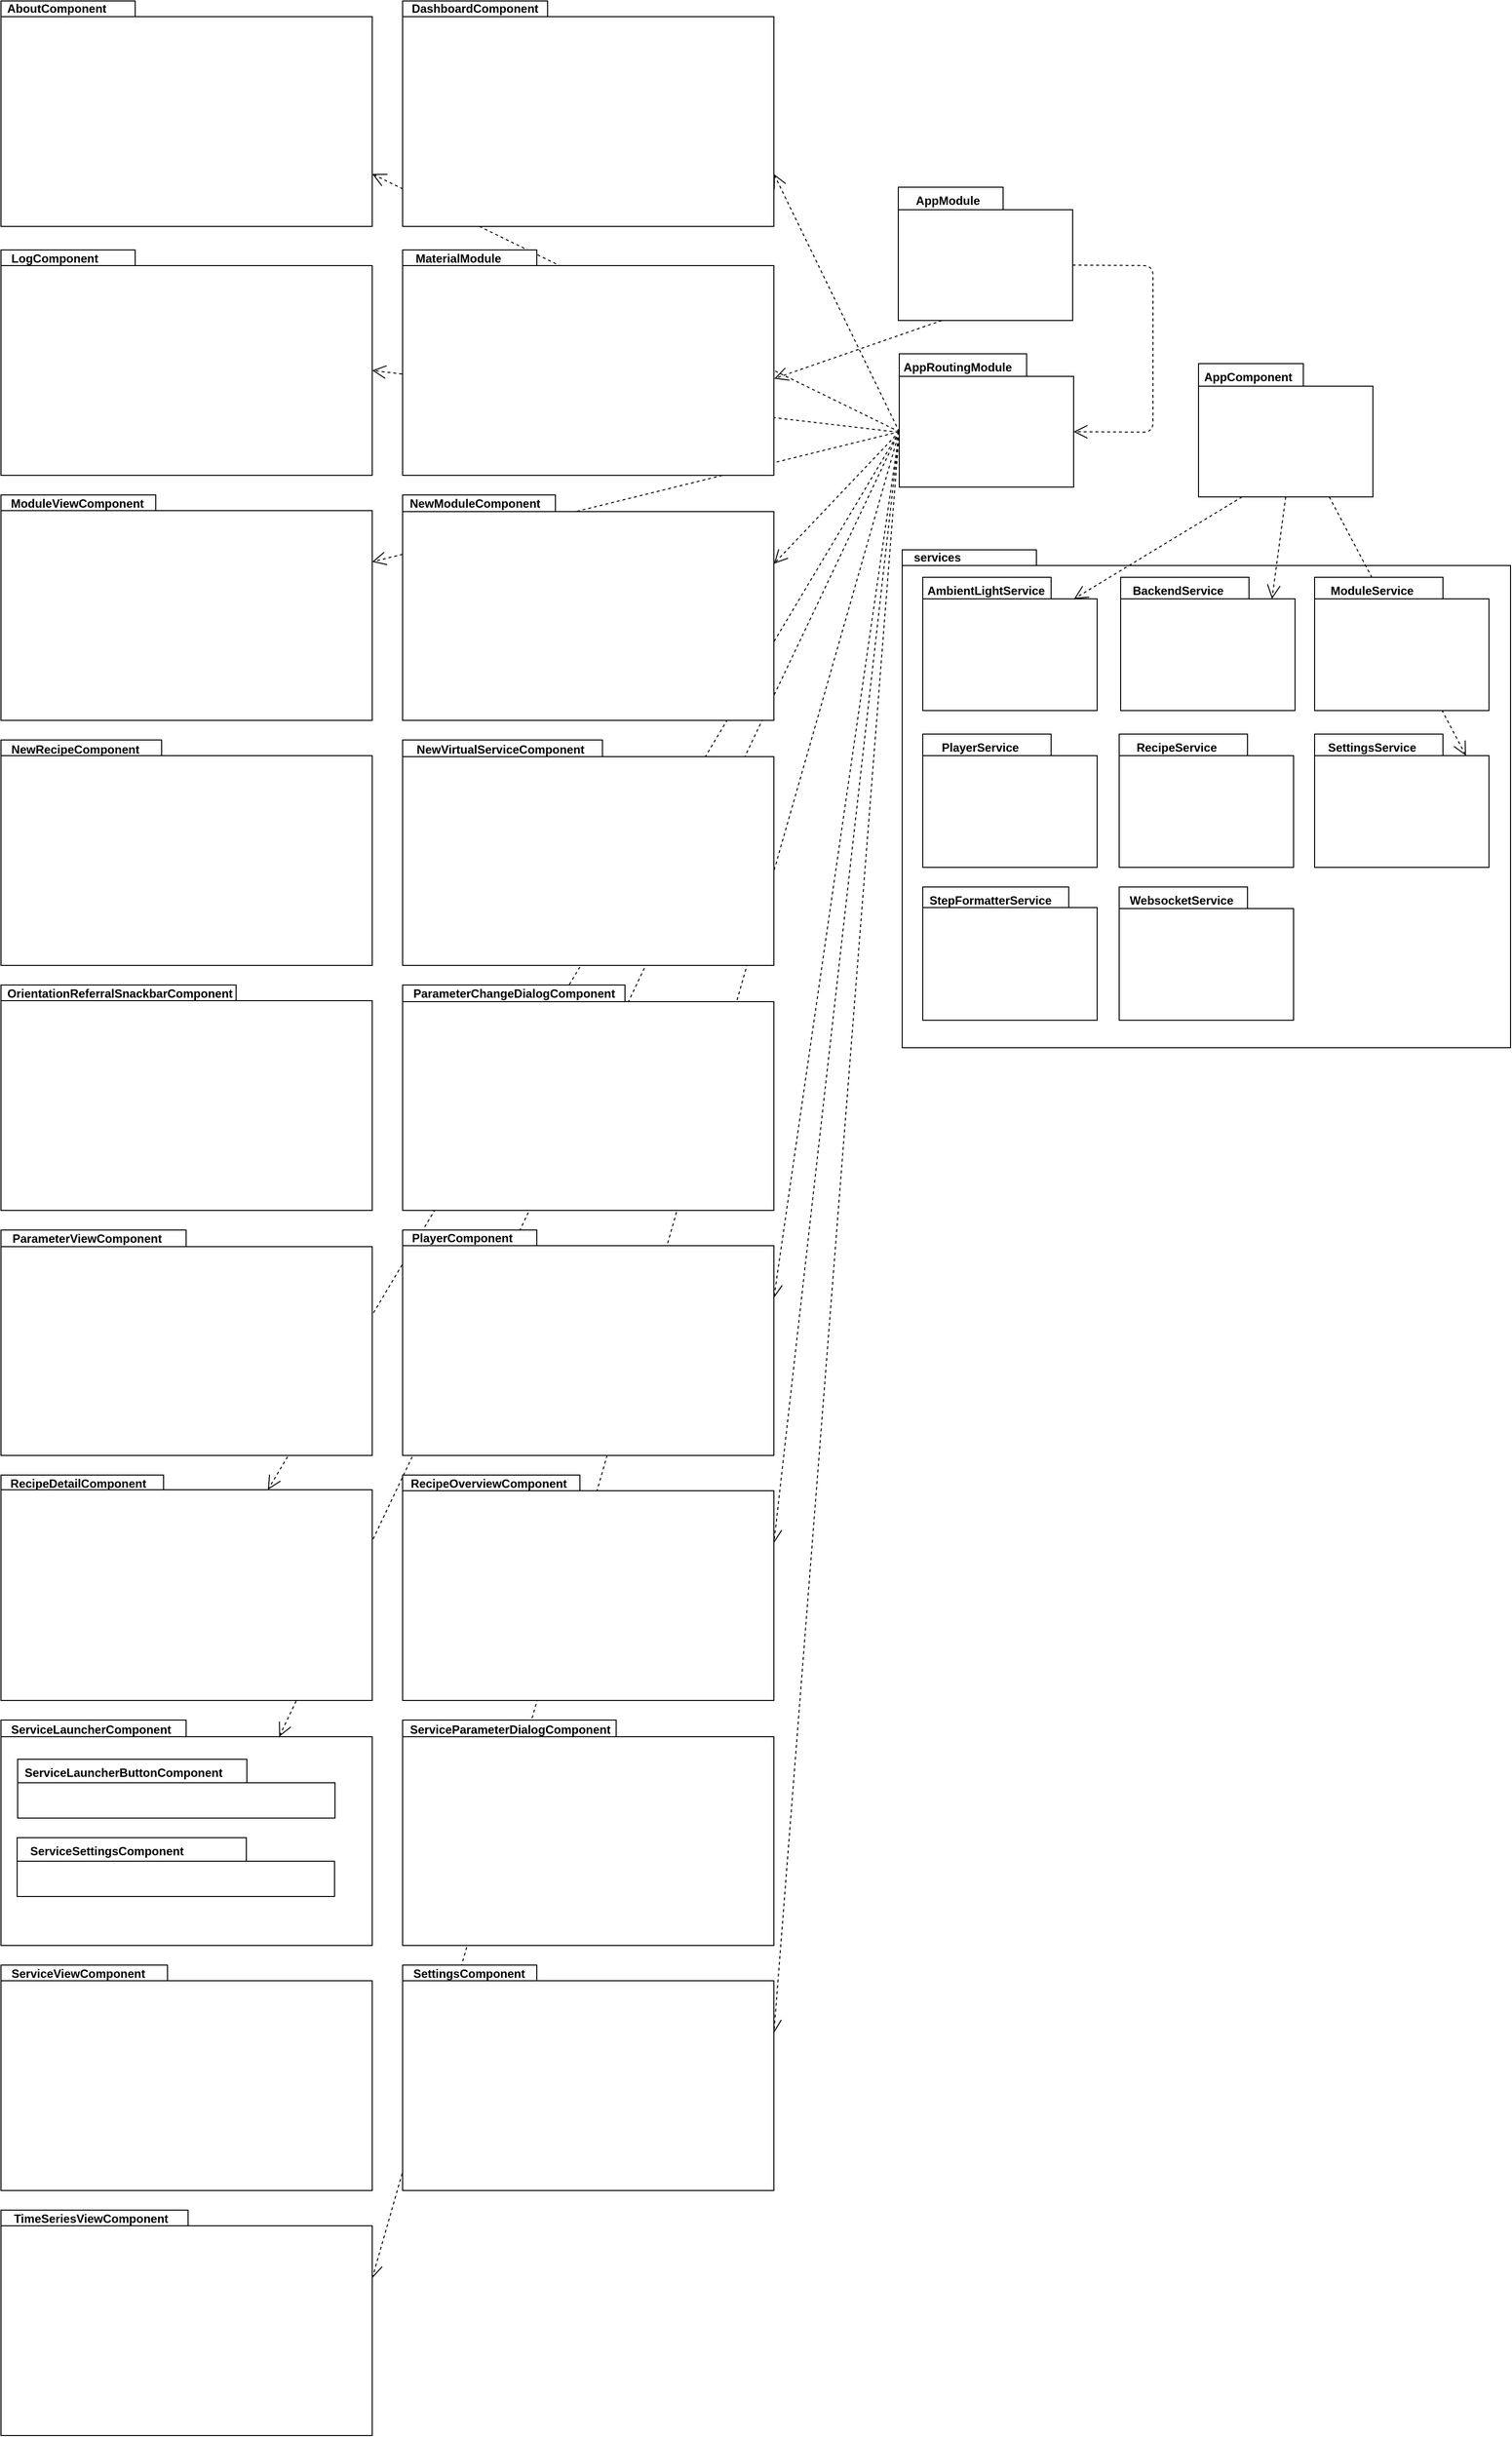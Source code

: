 <mxfile version="12.2.2" type="device" pages="1"><diagram id="70Q-s4M19YH77vM1JuTz" name="Page-1"><mxGraphModel dx="3050" dy="3686" grid="1" gridSize="10" guides="1" tooltips="1" connect="1" arrows="1" fold="1" page="1" pageScale="1" pageWidth="827" pageHeight="1169" math="0" shadow="0"><root><mxCell id="0"/><mxCell id="1" parent="0"/><mxCell id="5Q6smC1-T5hlt5Sa0e4j-5" value="" style="group" vertex="1" connectable="0" parent="1"><mxGeometry x="2066.5" y="-500" width="178" height="136" as="geometry"/></mxCell><mxCell id="5Q6smC1-T5hlt5Sa0e4j-3" value="" style="shape=folder;fontStyle=1;spacingTop=10;tabWidth=107;tabHeight=23;tabPosition=left;html=1;" vertex="1" parent="5Q6smC1-T5hlt5Sa0e4j-5"><mxGeometry width="178" height="136" as="geometry"/></mxCell><mxCell id="5Q6smC1-T5hlt5Sa0e4j-4" value="AppComponent" style="text;align=center;fontStyle=1;verticalAlign=middle;spacingLeft=3;spacingRight=3;strokeColor=none;rotatable=0;points=[[0,0.5],[1,0.5]];portConstraint=eastwest;" vertex="1" parent="5Q6smC1-T5hlt5Sa0e4j-5"><mxGeometry x="30.944" width="39.556" height="26" as="geometry"/></mxCell><mxCell id="5Q6smC1-T5hlt5Sa0e4j-6" value="" style="group" vertex="1" connectable="0" parent="1"><mxGeometry x="1760" y="-680" width="178" height="136" as="geometry"/></mxCell><mxCell id="5Q6smC1-T5hlt5Sa0e4j-7" value="" style="shape=folder;fontStyle=1;spacingTop=10;tabWidth=107;tabHeight=23;tabPosition=left;html=1;" vertex="1" parent="5Q6smC1-T5hlt5Sa0e4j-6"><mxGeometry width="178" height="136" as="geometry"/></mxCell><mxCell id="5Q6smC1-T5hlt5Sa0e4j-8" value="AppModule" style="text;align=center;fontStyle=1;verticalAlign=middle;spacingLeft=3;spacingRight=3;strokeColor=none;rotatable=0;points=[[0,0.5],[1,0.5]];portConstraint=eastwest;" vertex="1" parent="5Q6smC1-T5hlt5Sa0e4j-6"><mxGeometry x="30.944" width="39.556" height="26" as="geometry"/></mxCell><mxCell id="5Q6smC1-T5hlt5Sa0e4j-9" value="" style="shape=folder;fontStyle=1;spacingTop=10;tabWidth=130;tabHeight=23;tabPosition=left;html=1;" vertex="1" parent="1"><mxGeometry x="1761" y="-510" width="178" height="136" as="geometry"/></mxCell><mxCell id="5Q6smC1-T5hlt5Sa0e4j-10" value="AppRoutingModule" style="text;align=center;fontStyle=1;verticalAlign=middle;spacingLeft=3;spacingRight=3;strokeColor=none;rotatable=0;points=[[0,0.5],[1,0.5]];portConstraint=eastwest;" vertex="1" parent="1"><mxGeometry x="1800.944" y="-510" width="39.556" height="26" as="geometry"/></mxCell><mxCell id="5Q6smC1-T5hlt5Sa0e4j-1" value="" style="shape=folder;fontStyle=1;spacingTop=10;tabWidth=137;tabHeight=16;tabPosition=left;html=1;" vertex="1" parent="1"><mxGeometry x="1764" y="-310" width="621" height="508" as="geometry"/></mxCell><mxCell id="5Q6smC1-T5hlt5Sa0e4j-2" value="services" style="text;align=center;fontStyle=1;verticalAlign=middle;spacingLeft=3;spacingRight=3;strokeColor=none;rotatable=0;points=[[0,0.5],[1,0.5]];portConstraint=eastwest;" vertex="1" parent="1"><mxGeometry x="1760" y="-308" width="80" height="10" as="geometry"/></mxCell><mxCell id="5Q6smC1-T5hlt5Sa0e4j-51" value="" style="group" vertex="1" connectable="0" parent="1"><mxGeometry x="1785" y="-282" width="178" height="136" as="geometry"/></mxCell><mxCell id="5Q6smC1-T5hlt5Sa0e4j-52" value="" style="shape=folder;fontStyle=1;spacingTop=10;tabWidth=131;tabHeight=22;tabPosition=left;html=1;" vertex="1" parent="5Q6smC1-T5hlt5Sa0e4j-51"><mxGeometry width="178" height="136" as="geometry"/></mxCell><mxCell id="5Q6smC1-T5hlt5Sa0e4j-53" value="AmbientLightService" style="text;align=center;fontStyle=1;verticalAlign=middle;spacingLeft=3;spacingRight=3;strokeColor=none;rotatable=0;points=[[0,0.5],[1,0.5]];portConstraint=eastwest;" vertex="1" parent="5Q6smC1-T5hlt5Sa0e4j-51"><mxGeometry x="44.944" width="39.556" height="26" as="geometry"/></mxCell><mxCell id="5Q6smC1-T5hlt5Sa0e4j-54" value="" style="shape=folder;fontStyle=1;spacingTop=10;tabWidth=131;tabHeight=22;tabPosition=left;html=1;" vertex="1" parent="1"><mxGeometry x="1987" y="-282" width="178" height="136" as="geometry"/></mxCell><mxCell id="5Q6smC1-T5hlt5Sa0e4j-55" value="BackendService" style="text;align=center;fontStyle=1;verticalAlign=middle;spacingLeft=3;spacingRight=3;strokeColor=none;rotatable=0;points=[[0,0.5],[1,0.5]];portConstraint=eastwest;" vertex="1" parent="1"><mxGeometry x="2025.944" y="-282" width="39.556" height="26" as="geometry"/></mxCell><mxCell id="5Q6smC1-T5hlt5Sa0e4j-58" value="" style="shape=folder;fontStyle=1;spacingTop=10;tabWidth=131;tabHeight=22;tabPosition=left;html=1;" vertex="1" parent="1"><mxGeometry x="1785" y="-122" width="178" height="136" as="geometry"/></mxCell><mxCell id="5Q6smC1-T5hlt5Sa0e4j-59" value="PlayerService" style="text;align=center;fontStyle=1;verticalAlign=middle;spacingLeft=3;spacingRight=3;strokeColor=none;rotatable=0;points=[[0,0.5],[1,0.5]];portConstraint=eastwest;" vertex="1" parent="1"><mxGeometry x="1823.944" y="-122" width="39.556" height="26" as="geometry"/></mxCell><mxCell id="5Q6smC1-T5hlt5Sa0e4j-60" value="" style="shape=folder;fontStyle=1;spacingTop=10;tabWidth=131;tabHeight=22;tabPosition=left;html=1;" vertex="1" parent="1"><mxGeometry x="1985.5" y="-122" width="178" height="136" as="geometry"/></mxCell><mxCell id="5Q6smC1-T5hlt5Sa0e4j-61" value="RecipeService" style="text;align=center;fontStyle=1;verticalAlign=middle;spacingLeft=3;spacingRight=3;strokeColor=none;rotatable=0;points=[[0,0.5],[1,0.5]];portConstraint=eastwest;" vertex="1" parent="1"><mxGeometry x="2024.444" y="-122" width="39.556" height="26" as="geometry"/></mxCell><mxCell id="5Q6smC1-T5hlt5Sa0e4j-62" value="" style="shape=folder;fontStyle=1;spacingTop=10;tabWidth=131;tabHeight=22;tabPosition=left;html=1;" vertex="1" parent="1"><mxGeometry x="2185" y="-122" width="178" height="136" as="geometry"/></mxCell><mxCell id="5Q6smC1-T5hlt5Sa0e4j-63" value="SettingsService" style="text;align=center;fontStyle=1;verticalAlign=middle;spacingLeft=3;spacingRight=3;strokeColor=none;rotatable=0;points=[[0,0.5],[1,0.5]];portConstraint=eastwest;" vertex="1" parent="1"><mxGeometry x="2223.944" y="-122" width="39.556" height="26" as="geometry"/></mxCell><mxCell id="5Q6smC1-T5hlt5Sa0e4j-64" value="" style="shape=folder;fontStyle=1;spacingTop=10;tabWidth=149;tabHeight=21;tabPosition=left;html=1;" vertex="1" parent="1"><mxGeometry x="1785" y="34" width="178" height="136" as="geometry"/></mxCell><mxCell id="5Q6smC1-T5hlt5Sa0e4j-65" value="StepFormatterService" style="text;align=center;fontStyle=1;verticalAlign=middle;spacingLeft=3;spacingRight=3;strokeColor=none;rotatable=0;points=[[0,0.5],[1,0.5]];portConstraint=eastwest;" vertex="1" parent="1"><mxGeometry x="1834.444" y="34" width="39.556" height="26" as="geometry"/></mxCell><mxCell id="5Q6smC1-T5hlt5Sa0e4j-66" value="" style="shape=folder;fontStyle=1;spacingTop=10;tabWidth=131;tabHeight=22;tabPosition=left;html=1;" vertex="1" parent="1"><mxGeometry x="1985.5" y="34" width="178" height="136" as="geometry"/></mxCell><mxCell id="5Q6smC1-T5hlt5Sa0e4j-67" value="WebsocketService" style="text;align=center;fontStyle=1;verticalAlign=middle;spacingLeft=3;spacingRight=3;strokeColor=none;rotatable=0;points=[[0,0.5],[1,0.5]];portConstraint=eastwest;" vertex="1" parent="1"><mxGeometry x="2029.444" y="34" width="39.556" height="26" as="geometry"/></mxCell><mxCell id="5Q6smC1-T5hlt5Sa0e4j-77" value="" style="endArrow=open;endSize=12;dashed=1;html=1;entryX=0;entryY=0;entryDx=178;entryDy=79.5;entryPerimeter=0;exitX=0;exitY=0;exitDx=178;exitDy=79.5;exitPerimeter=0;" edge="1" parent="1" source="5Q6smC1-T5hlt5Sa0e4j-7" target="5Q6smC1-T5hlt5Sa0e4j-9"><mxGeometry width="160" relative="1" as="geometry"><mxPoint x="2070" y="-620" as="sourcePoint"/><mxPoint x="2230" y="-620" as="targetPoint"/><Array as="points"><mxPoint x="2020" y="-600"/><mxPoint x="2020" y="-430"/></Array></mxGeometry></mxCell><mxCell id="5Q6smC1-T5hlt5Sa0e4j-78" value="" style="endArrow=open;endSize=12;dashed=1;html=1;entryX=1.001;entryY=0.571;entryDx=0;entryDy=0;entryPerimeter=0;exitX=0.25;exitY=1;exitDx=0;exitDy=0;exitPerimeter=0;" edge="1" parent="1" source="5Q6smC1-T5hlt5Sa0e4j-7" target="5Q6smC1-T5hlt5Sa0e4j-25"><mxGeometry width="160" relative="1" as="geometry"><mxPoint x="1948" y="-590.5" as="sourcePoint"/><mxPoint x="1949" y="-420.5" as="targetPoint"/><Array as="points"/></mxGeometry></mxCell><mxCell id="5Q6smC1-T5hlt5Sa0e4j-79" value="" style="endArrow=open;endSize=12;dashed=1;html=1;entryX=0;entryY=0;entryDx=154.5;entryDy=22;entryPerimeter=0;exitX=0.25;exitY=1;exitDx=0;exitDy=0;exitPerimeter=0;" edge="1" parent="1" source="5Q6smC1-T5hlt5Sa0e4j-3" target="5Q6smC1-T5hlt5Sa0e4j-52"><mxGeometry width="160" relative="1" as="geometry"><mxPoint x="1860" y="-710" as="sourcePoint"/><mxPoint x="1643.379" y="-474.67" as="targetPoint"/><Array as="points"/></mxGeometry></mxCell><mxCell id="5Q6smC1-T5hlt5Sa0e4j-80" value="" style="endArrow=open;endSize=12;dashed=1;html=1;entryX=0;entryY=0;entryDx=154.5;entryDy=22;entryPerimeter=0;exitX=0.5;exitY=1;exitDx=0;exitDy=0;exitPerimeter=0;" edge="1" parent="1" source="5Q6smC1-T5hlt5Sa0e4j-3" target="5Q6smC1-T5hlt5Sa0e4j-54"><mxGeometry width="160" relative="1" as="geometry"><mxPoint x="2121" y="-354" as="sourcePoint"/><mxPoint x="1949.5" y="-250" as="targetPoint"/><Array as="points"/></mxGeometry></mxCell><mxCell id="5Q6smC1-T5hlt5Sa0e4j-81" value="" style="endArrow=open;endSize=12;dashed=1;html=1;entryX=0;entryY=0;entryDx=154.5;entryDy=22;entryPerimeter=0;exitX=0.75;exitY=1;exitDx=0;exitDy=0;exitPerimeter=0;" edge="1" parent="1" source="5Q6smC1-T5hlt5Sa0e4j-3" target="5Q6smC1-T5hlt5Sa0e4j-62"><mxGeometry width="160" relative="1" as="geometry"><mxPoint x="2131" y="-344" as="sourcePoint"/><mxPoint x="1959.5" y="-240" as="targetPoint"/><Array as="points"/></mxGeometry></mxCell><mxCell id="5Q6smC1-T5hlt5Sa0e4j-56" value="" style="shape=folder;fontStyle=1;spacingTop=10;tabWidth=131;tabHeight=22;tabPosition=left;html=1;" vertex="1" parent="1"><mxGeometry x="2185" y="-282" width="178" height="136" as="geometry"/></mxCell><mxCell id="5Q6smC1-T5hlt5Sa0e4j-57" value="ModuleService" style="text;align=center;fontStyle=1;verticalAlign=middle;spacingLeft=3;spacingRight=3;strokeColor=none;rotatable=0;points=[[0,0.5],[1,0.5]];portConstraint=eastwest;" vertex="1" parent="1"><mxGeometry x="2223.944" y="-282" width="39.556" height="26" as="geometry"/></mxCell><mxCell id="5Q6smC1-T5hlt5Sa0e4j-82" value="" style="endArrow=open;endSize=12;dashed=1;html=1;entryX=0;entryY=0;entryDx=379.0;entryDy=176.5;entryPerimeter=0;exitX=0;exitY=0;exitDx=0;exitDy=79.5;exitPerimeter=0;" edge="1" parent="1" source="5Q6smC1-T5hlt5Sa0e4j-9" target="5Q6smC1-T5hlt5Sa0e4j-23"><mxGeometry width="160" relative="1" as="geometry"><mxPoint x="2121" y="-354" as="sourcePoint"/><mxPoint x="1949.5" y="-250" as="targetPoint"/><Array as="points"/></mxGeometry></mxCell><mxCell id="5Q6smC1-T5hlt5Sa0e4j-83" value="" style="endArrow=open;endSize=12;dashed=1;html=1;exitX=0;exitY=0;exitDx=0;exitDy=79.5;exitPerimeter=0;" edge="1" parent="1" source="5Q6smC1-T5hlt5Sa0e4j-9" target="5Q6smC1-T5hlt5Sa0e4j-17"><mxGeometry width="160" relative="1" as="geometry"><mxPoint x="1700" y="-410" as="sourcePoint"/><mxPoint x="1643" y="-683.5" as="targetPoint"/><Array as="points"/></mxGeometry></mxCell><mxCell id="5Q6smC1-T5hlt5Sa0e4j-84" value="" style="endArrow=open;endSize=12;dashed=1;html=1;exitX=0;exitY=0;exitDx=0;exitDy=79.5;exitPerimeter=0;entryX=0;entryY=0;entryDx=284;entryDy=17;entryPerimeter=0;" edge="1" parent="1" source="5Q6smC1-T5hlt5Sa0e4j-9" target="5Q6smC1-T5hlt5Sa0e4j-41"><mxGeometry width="160" relative="1" as="geometry"><mxPoint x="1771" y="-420.5" as="sourcePoint"/><mxPoint x="1233" y="-287.756" as="targetPoint"/><Array as="points"/></mxGeometry></mxCell><mxCell id="5Q6smC1-T5hlt5Sa0e4j-85" value="" style="endArrow=open;endSize=12;dashed=1;html=1;exitX=0;exitY=0;exitDx=0;exitDy=79.5;exitPerimeter=0;entryX=0;entryY=0;entryDx=379;entryDy=70.25;entryPerimeter=0;" edge="1" parent="1" source="5Q6smC1-T5hlt5Sa0e4j-9" target="5Q6smC1-T5hlt5Sa0e4j-27"><mxGeometry width="160" relative="1" as="geometry"><mxPoint x="1878" y="-353" as="sourcePoint"/><mxPoint x="1340" y="-220.256" as="targetPoint"/><Array as="points"/></mxGeometry></mxCell><mxCell id="5Q6smC1-T5hlt5Sa0e4j-86" value="" style="endArrow=open;endSize=12;dashed=1;html=1;entryX=0;entryY=0;entryDx=379;entryDy=123;entryPerimeter=0;" edge="1" parent="1" target="5Q6smC1-T5hlt5Sa0e4j-15"><mxGeometry width="160" relative="1" as="geometry"><mxPoint x="1760" y="-430" as="sourcePoint"/><mxPoint x="1580" y="-201.75" as="targetPoint"/><Array as="points"/></mxGeometry></mxCell><mxCell id="5Q6smC1-T5hlt5Sa0e4j-87" value="" style="endArrow=open;endSize=12;dashed=1;html=1;exitX=0;exitY=0;exitDx=0;exitDy=79.5;exitPerimeter=0;entryX=0;entryY=0;entryDx=379.0;entryDy=69.5;entryPerimeter=0;" edge="1" parent="1" source="5Q6smC1-T5hlt5Sa0e4j-9" target="5Q6smC1-T5hlt5Sa0e4j-35"><mxGeometry width="160" relative="1" as="geometry"><mxPoint x="1785" y="-317.5" as="sourcePoint"/><mxPoint x="1247" y="-184.756" as="targetPoint"/><Array as="points"/></mxGeometry></mxCell><mxCell id="5Q6smC1-T5hlt5Sa0e4j-88" value="" style="endArrow=open;endSize=12;dashed=1;html=1;entryX=0;entryY=0;entryDx=379.0;entryDy=69.5;entryPerimeter=0;exitX=0;exitY=0;exitDx=0;exitDy=79.5;exitPerimeter=0;" edge="1" parent="1" source="5Q6smC1-T5hlt5Sa0e4j-9" target="5Q6smC1-T5hlt5Sa0e4j-39"><mxGeometry width="160" relative="1" as="geometry"><mxPoint x="1810" y="-350" as="sourcePoint"/><mxPoint x="1643" y="463.5" as="targetPoint"/><Array as="points"/></mxGeometry></mxCell><mxCell id="5Q6smC1-T5hlt5Sa0e4j-89" value="" style="endArrow=open;endSize=12;dashed=1;html=1;entryX=0;entryY=0;entryDx=272.5;entryDy=15;entryPerimeter=0;exitX=0;exitY=0;exitDx=0;exitDy=79.5;exitPerimeter=0;" edge="1" parent="1" source="5Q6smC1-T5hlt5Sa0e4j-9" target="5Q6smC1-T5hlt5Sa0e4j-37"><mxGeometry width="160" relative="1" as="geometry"><mxPoint x="1810" y="-350" as="sourcePoint"/><mxPoint x="1643" y="713.5" as="targetPoint"/><Array as="points"/></mxGeometry></mxCell><mxCell id="5Q6smC1-T5hlt5Sa0e4j-90" value="" style="endArrow=open;endSize=12;dashed=1;html=1;entryX=0;entryY=0;entryDx=379.0;entryDy=69.5;entryPerimeter=0;exitX=0;exitY=0;exitDx=0;exitDy=79.5;exitPerimeter=0;" edge="1" parent="1" source="5Q6smC1-T5hlt5Sa0e4j-9" target="5Q6smC1-T5hlt5Sa0e4j-47"><mxGeometry width="160" relative="1" as="geometry"><mxPoint x="1800" y="-282.0" as="sourcePoint"/><mxPoint x="1672" y="852.0" as="targetPoint"/><Array as="points"/></mxGeometry></mxCell><mxCell id="5Q6smC1-T5hlt5Sa0e4j-91" value="" style="endArrow=open;endSize=12;dashed=1;html=1;entryX=0;entryY=0;entryDx=379.0;entryDy=69.5;entryPerimeter=0;exitX=0;exitY=0;exitDx=0;exitDy=79.5;exitPerimeter=0;" edge="1" parent="1" source="5Q6smC1-T5hlt5Sa0e4j-9" target="5Q6smC1-T5hlt5Sa0e4j-49"><mxGeometry width="160" relative="1" as="geometry"><mxPoint x="1863.5" y="-150.0" as="sourcePoint"/><mxPoint x="1735.5" y="1484" as="targetPoint"/><Array as="points"/></mxGeometry></mxCell><mxCell id="5Q6smC1-T5hlt5Sa0e4j-92" value="" style="endArrow=open;endSize=12;dashed=1;html=1;entryX=0;entryY=0;entryDx=379.0;entryDy=176.5;entryPerimeter=0;exitX=0;exitY=0;exitDx=0;exitDy=79.5;exitPerimeter=0;" edge="1" parent="1" source="5Q6smC1-T5hlt5Sa0e4j-9" target="5Q6smC1-T5hlt5Sa0e4j-13"><mxGeometry width="160" relative="1" as="geometry"><mxPoint x="1764" y="-544.0" as="sourcePoint"/><mxPoint x="1636" y="-807" as="targetPoint"/><Array as="points"/></mxGeometry></mxCell><mxCell id="5Q6smC1-T5hlt5Sa0e4j-13" value="" style="shape=folder;fontStyle=1;spacingTop=10;tabWidth=137;tabHeight=16;tabPosition=left;html=1;" vertex="1" parent="1"><mxGeometry x="844" y="-870" width="379" height="230" as="geometry"/></mxCell><mxCell id="5Q6smC1-T5hlt5Sa0e4j-14" value="AboutComponent" style="text;align=center;fontStyle=1;verticalAlign=middle;spacingLeft=3;spacingRight=3;strokeColor=none;rotatable=0;points=[[0,0.5],[1,0.5]];portConstraint=eastwest;" vertex="1" parent="1"><mxGeometry x="861" y="-868" width="80" height="10" as="geometry"/></mxCell><mxCell id="5Q6smC1-T5hlt5Sa0e4j-15" value="" style="shape=folder;fontStyle=1;spacingTop=10;tabWidth=137;tabHeight=16;tabPosition=left;html=1;" vertex="1" parent="1"><mxGeometry x="844" y="-616" width="379" height="230" as="geometry"/></mxCell><mxCell id="5Q6smC1-T5hlt5Sa0e4j-16" value="LogComponent" style="text;align=center;fontStyle=1;verticalAlign=middle;spacingLeft=3;spacingRight=3;strokeColor=none;rotatable=0;points=[[0,0.5],[1,0.5]];portConstraint=eastwest;" vertex="1" parent="1"><mxGeometry x="859" y="-613" width="80" height="10" as="geometry"/></mxCell><mxCell id="5Q6smC1-T5hlt5Sa0e4j-17" value="" style="shape=folder;fontStyle=1;spacingTop=10;tabWidth=158;tabHeight=16;tabPosition=left;html=1;" vertex="1" parent="1"><mxGeometry x="844" y="-366" width="379" height="230" as="geometry"/></mxCell><mxCell id="5Q6smC1-T5hlt5Sa0e4j-18" value="ModuleViewComponent" style="text;align=center;fontStyle=1;verticalAlign=middle;spacingLeft=3;spacingRight=3;strokeColor=none;rotatable=0;points=[[0,0.5],[1,0.5]];portConstraint=eastwest;" vertex="1" parent="1"><mxGeometry x="882" y="-363" width="80" height="10" as="geometry"/></mxCell><mxCell id="5Q6smC1-T5hlt5Sa0e4j-19" value="" style="shape=folder;fontStyle=1;spacingTop=10;tabWidth=164;tabHeight=16;tabPosition=left;html=1;" vertex="1" parent="1"><mxGeometry x="844" y="-116" width="379" height="230" as="geometry"/></mxCell><mxCell id="5Q6smC1-T5hlt5Sa0e4j-20" value="NewRecipeComponent" style="text;align=center;fontStyle=1;verticalAlign=middle;spacingLeft=3;spacingRight=3;strokeColor=none;rotatable=0;points=[[0,0.5],[1,0.5]];portConstraint=eastwest;" vertex="1" parent="1"><mxGeometry x="880" y="-112" width="80" height="10" as="geometry"/></mxCell><mxCell id="5Q6smC1-T5hlt5Sa0e4j-21" value="" style="shape=folder;fontStyle=1;spacingTop=10;tabWidth=240;tabHeight=16;tabPosition=left;html=1;" vertex="1" parent="1"><mxGeometry x="844" y="134" width="379" height="230" as="geometry"/></mxCell><mxCell id="5Q6smC1-T5hlt5Sa0e4j-22" value="OrientationReferralSnackbarComponent" style="text;align=center;fontStyle=1;verticalAlign=middle;spacingLeft=3;spacingRight=3;strokeColor=none;rotatable=0;points=[[0,0.5],[1,0.5]];portConstraint=eastwest;" vertex="1" parent="1"><mxGeometry x="925" y="137" width="81" height="10" as="geometry"/></mxCell><mxCell id="5Q6smC1-T5hlt5Sa0e4j-23" value="" style="shape=folder;fontStyle=1;spacingTop=10;tabWidth=148;tabHeight=16;tabPosition=left;html=1;" vertex="1" parent="1"><mxGeometry x="1254" y="-870" width="379" height="230" as="geometry"/></mxCell><mxCell id="5Q6smC1-T5hlt5Sa0e4j-24" value="DashboardComponent" style="text;align=center;fontStyle=1;verticalAlign=middle;spacingLeft=3;spacingRight=3;strokeColor=none;rotatable=0;points=[[0,0.5],[1,0.5]];portConstraint=eastwest;" vertex="1" parent="1"><mxGeometry x="1288" y="-868" width="80" height="10" as="geometry"/></mxCell><mxCell id="5Q6smC1-T5hlt5Sa0e4j-29" value="" style="shape=folder;fontStyle=1;spacingTop=10;tabWidth=204;tabHeight=17;tabPosition=left;html=1;" vertex="1" parent="1"><mxGeometry x="1254" y="-116" width="379" height="230" as="geometry"/></mxCell><mxCell id="5Q6smC1-T5hlt5Sa0e4j-30" value="NewVirtualServiceComponent" style="text;align=center;fontStyle=1;verticalAlign=middle;spacingLeft=3;spacingRight=3;strokeColor=none;rotatable=0;points=[[0,0.5],[1,0.5]];portConstraint=eastwest;" vertex="1" parent="1"><mxGeometry x="1314" y="-112" width="80" height="10" as="geometry"/></mxCell><mxCell id="5Q6smC1-T5hlt5Sa0e4j-31" value="" style="shape=folder;fontStyle=1;spacingTop=10;tabWidth=227;tabHeight=17;tabPosition=left;html=1;" vertex="1" parent="1"><mxGeometry x="1254" y="134" width="379" height="230" as="geometry"/></mxCell><mxCell id="5Q6smC1-T5hlt5Sa0e4j-32" value="ParameterChangeDialogComponent" style="text;align=center;fontStyle=1;verticalAlign=middle;spacingLeft=3;spacingRight=3;strokeColor=none;rotatable=0;points=[[0,0.5],[1,0.5]];portConstraint=eastwest;" vertex="1" parent="1"><mxGeometry x="1328" y="137" width="80" height="10" as="geometry"/></mxCell><mxCell id="5Q6smC1-T5hlt5Sa0e4j-33" value="" style="shape=folder;fontStyle=1;spacingTop=10;tabWidth=189;tabHeight=17;tabPosition=left;html=1;" vertex="1" parent="1"><mxGeometry x="844" y="384" width="379" height="230" as="geometry"/></mxCell><mxCell id="5Q6smC1-T5hlt5Sa0e4j-34" value="ParameterViewComponent" style="text;align=center;fontStyle=1;verticalAlign=middle;spacingLeft=3;spacingRight=3;strokeColor=none;rotatable=0;points=[[0,0.5],[1,0.5]];portConstraint=eastwest;" vertex="1" parent="1"><mxGeometry x="892" y="387" width="80" height="10" as="geometry"/></mxCell><mxCell id="5Q6smC1-T5hlt5Sa0e4j-35" value="" style="shape=folder;fontStyle=1;spacingTop=10;tabWidth=137;tabHeight=16;tabPosition=left;html=1;" vertex="1" parent="1"><mxGeometry x="1254" y="384" width="379" height="230" as="geometry"/></mxCell><mxCell id="5Q6smC1-T5hlt5Sa0e4j-36" value="PlayerComponent" style="text;align=center;fontStyle=1;verticalAlign=middle;spacingLeft=3;spacingRight=3;strokeColor=none;rotatable=0;points=[[0,0.5],[1,0.5]];portConstraint=eastwest;" vertex="1" parent="1"><mxGeometry x="1275" y="386.5" width="80" height="10" as="geometry"/></mxCell><mxCell id="5Q6smC1-T5hlt5Sa0e4j-37" value="" style="shape=folder;fontStyle=1;spacingTop=10;tabWidth=166;tabHeight=15;tabPosition=left;html=1;" vertex="1" parent="1"><mxGeometry x="844" y="634" width="379" height="230" as="geometry"/></mxCell><mxCell id="5Q6smC1-T5hlt5Sa0e4j-38" value="RecipeDetailComponent" style="text;align=center;fontStyle=1;verticalAlign=middle;spacingLeft=3;spacingRight=3;strokeColor=none;rotatable=0;points=[[0,0.5],[1,0.5]];portConstraint=eastwest;" vertex="1" parent="1"><mxGeometry x="883" y="637" width="80" height="10" as="geometry"/></mxCell><mxCell id="5Q6smC1-T5hlt5Sa0e4j-39" value="" style="shape=folder;fontStyle=1;spacingTop=10;tabWidth=181;tabHeight=16;tabPosition=left;html=1;" vertex="1" parent="1"><mxGeometry x="1254" y="634" width="379" height="230" as="geometry"/></mxCell><mxCell id="5Q6smC1-T5hlt5Sa0e4j-40" value="RecipeOverviewComponent" style="text;align=center;fontStyle=1;verticalAlign=middle;spacingLeft=3;spacingRight=3;strokeColor=none;rotatable=0;points=[[0,0.5],[1,0.5]];portConstraint=eastwest;" vertex="1" parent="1"><mxGeometry x="1302" y="637" width="80" height="10" as="geometry"/></mxCell><mxCell id="5Q6smC1-T5hlt5Sa0e4j-41" value="" style="shape=folder;fontStyle=1;spacingTop=10;tabWidth=189;tabHeight=17;tabPosition=left;html=1;" vertex="1" parent="1"><mxGeometry x="844" y="884" width="379" height="230" as="geometry"/></mxCell><mxCell id="5Q6smC1-T5hlt5Sa0e4j-42" value="ServiceLauncherComponent" style="text;align=center;fontStyle=1;verticalAlign=middle;spacingLeft=3;spacingRight=3;strokeColor=none;rotatable=0;points=[[0,0.5],[1,0.5]];portConstraint=eastwest;" vertex="1" parent="1"><mxGeometry x="896" y="888" width="80" height="10" as="geometry"/></mxCell><mxCell id="5Q6smC1-T5hlt5Sa0e4j-43" value="" style="shape=folder;fontStyle=1;spacingTop=10;tabWidth=218;tabHeight=17;tabPosition=left;html=1;" vertex="1" parent="1"><mxGeometry x="1254" y="884" width="379" height="230" as="geometry"/></mxCell><mxCell id="5Q6smC1-T5hlt5Sa0e4j-44" value="ServiceParameterDialogComponent" style="text;align=center;fontStyle=1;verticalAlign=middle;spacingLeft=3;spacingRight=3;strokeColor=none;rotatable=0;points=[[0,0.5],[1,0.5]];portConstraint=eastwest;" vertex="1" parent="1"><mxGeometry x="1324" y="888" width="80" height="10" as="geometry"/></mxCell><mxCell id="5Q6smC1-T5hlt5Sa0e4j-45" value="" style="shape=folder;fontStyle=1;spacingTop=10;tabWidth=170;tabHeight=16;tabPosition=left;html=1;" vertex="1" parent="1"><mxGeometry x="844" y="1134" width="379" height="230" as="geometry"/></mxCell><mxCell id="5Q6smC1-T5hlt5Sa0e4j-46" value="ServiceViewComponent" style="text;align=center;fontStyle=1;verticalAlign=middle;spacingLeft=3;spacingRight=3;strokeColor=none;rotatable=0;points=[[0,0.5],[1,0.5]];portConstraint=eastwest;" vertex="1" parent="1"><mxGeometry x="883" y="1137" width="80" height="10" as="geometry"/></mxCell><mxCell id="5Q6smC1-T5hlt5Sa0e4j-47" value="" style="shape=folder;fontStyle=1;spacingTop=10;tabWidth=137;tabHeight=16;tabPosition=left;html=1;" vertex="1" parent="1"><mxGeometry x="1254" y="1134" width="379" height="230" as="geometry"/></mxCell><mxCell id="5Q6smC1-T5hlt5Sa0e4j-48" value="SettingsComponent" style="text;align=center;fontStyle=1;verticalAlign=middle;spacingLeft=3;spacingRight=3;strokeColor=none;rotatable=0;points=[[0,0.5],[1,0.5]];portConstraint=eastwest;" vertex="1" parent="1"><mxGeometry x="1282" y="1137" width="80" height="10" as="geometry"/></mxCell><mxCell id="5Q6smC1-T5hlt5Sa0e4j-49" value="" style="shape=folder;fontStyle=1;spacingTop=10;tabWidth=191;tabHeight=16;tabPosition=left;html=1;" vertex="1" parent="1"><mxGeometry x="844" y="1384" width="379" height="230" as="geometry"/></mxCell><mxCell id="5Q6smC1-T5hlt5Sa0e4j-50" value="TimeSeriesViewComponent" style="text;align=center;fontStyle=1;verticalAlign=middle;spacingLeft=3;spacingRight=3;strokeColor=none;rotatable=0;points=[[0,0.5],[1,0.5]];portConstraint=eastwest;" vertex="1" parent="1"><mxGeometry x="896" y="1387" width="80" height="10" as="geometry"/></mxCell><mxCell id="5Q6smC1-T5hlt5Sa0e4j-69" value="" style="shape=folder;fontStyle=1;spacingTop=10;tabWidth=234;tabHeight=24;tabPosition=left;html=1;" vertex="1" parent="1"><mxGeometry x="861" y="924" width="324" height="60" as="geometry"/></mxCell><mxCell id="5Q6smC1-T5hlt5Sa0e4j-70" value="ServiceLauncherButtonComponent" style="text;align=center;fontStyle=1;verticalAlign=middle;spacingLeft=3;spacingRight=3;strokeColor=none;rotatable=0;points=[[0,0.5],[1,0.5]];portConstraint=eastwest;" vertex="1" parent="1"><mxGeometry x="949.444" y="924" width="39.556" height="26" as="geometry"/></mxCell><mxCell id="5Q6smC1-T5hlt5Sa0e4j-71" value="" style="shape=folder;fontStyle=1;spacingTop=10;tabWidth=234;tabHeight=24;tabPosition=left;html=1;" vertex="1" parent="1"><mxGeometry x="860.5" y="1004" width="324" height="60" as="geometry"/></mxCell><mxCell id="5Q6smC1-T5hlt5Sa0e4j-72" value="ServiceSettingsComponent" style="text;align=center;fontStyle=1;verticalAlign=middle;spacingLeft=3;spacingRight=3;strokeColor=none;rotatable=0;points=[[0,0.5],[1,0.5]];portConstraint=eastwest;" vertex="1" parent="1"><mxGeometry x="932.444" y="1004" width="39.556" height="26" as="geometry"/></mxCell><mxCell id="5Q6smC1-T5hlt5Sa0e4j-27" value="" style="shape=folder;fontStyle=1;spacingTop=10;tabWidth=156;tabHeight=17;tabPosition=left;html=1;" vertex="1" parent="1"><mxGeometry x="1254" y="-366" width="379" height="230" as="geometry"/></mxCell><mxCell id="5Q6smC1-T5hlt5Sa0e4j-28" value="NewModuleComponent" style="text;align=center;fontStyle=1;verticalAlign=middle;spacingLeft=3;spacingRight=3;strokeColor=none;rotatable=0;points=[[0,0.5],[1,0.5]];portConstraint=eastwest;" vertex="1" parent="1"><mxGeometry x="1288" y="-363" width="80" height="10" as="geometry"/></mxCell><mxCell id="5Q6smC1-T5hlt5Sa0e4j-25" value="" style="shape=folder;fontStyle=1;spacingTop=10;tabWidth=137;tabHeight=16;tabPosition=left;html=1;" vertex="1" parent="1"><mxGeometry x="1254" y="-616" width="379" height="230" as="geometry"/></mxCell><mxCell id="5Q6smC1-T5hlt5Sa0e4j-26" value="MaterialModule" style="text;align=center;fontStyle=1;verticalAlign=middle;spacingLeft=3;spacingRight=3;strokeColor=none;rotatable=0;points=[[0,0.5],[1,0.5]];portConstraint=eastwest;" vertex="1" parent="1"><mxGeometry x="1271" y="-613" width="80" height="10" as="geometry"/></mxCell></root></mxGraphModel></diagram></mxfile>